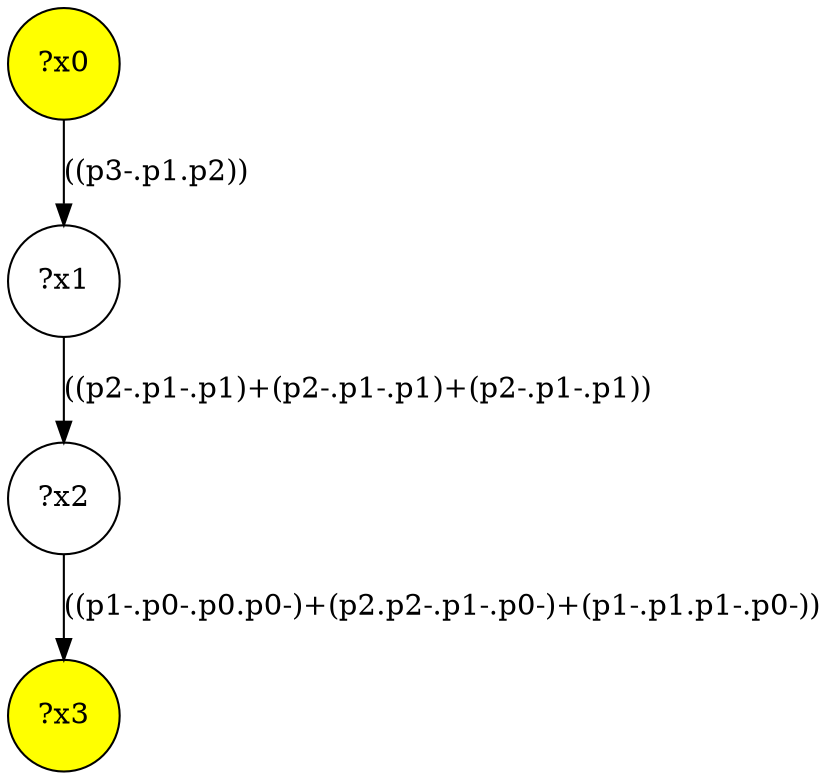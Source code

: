 digraph g {
	x0 [fillcolor="yellow", style="filled," shape=circle, label="?x0"];
	x3 [fillcolor="yellow", style="filled," shape=circle, label="?x3"];
	x1 [shape=circle, label="?x1"];
x0 -> x1[label="((p3-.p1.p2))"]	x2 [shape=circle, label="?x2"];
x1 -> x2[label="((p2-.p1-.p1)+(p2-.p1-.p1)+(p2-.p1-.p1))"]x2 -> x3[label="((p1-.p0-.p0.p0-)+(p2.p2-.p1-.p0-)+(p1-.p1.p1-.p0-))"]}
